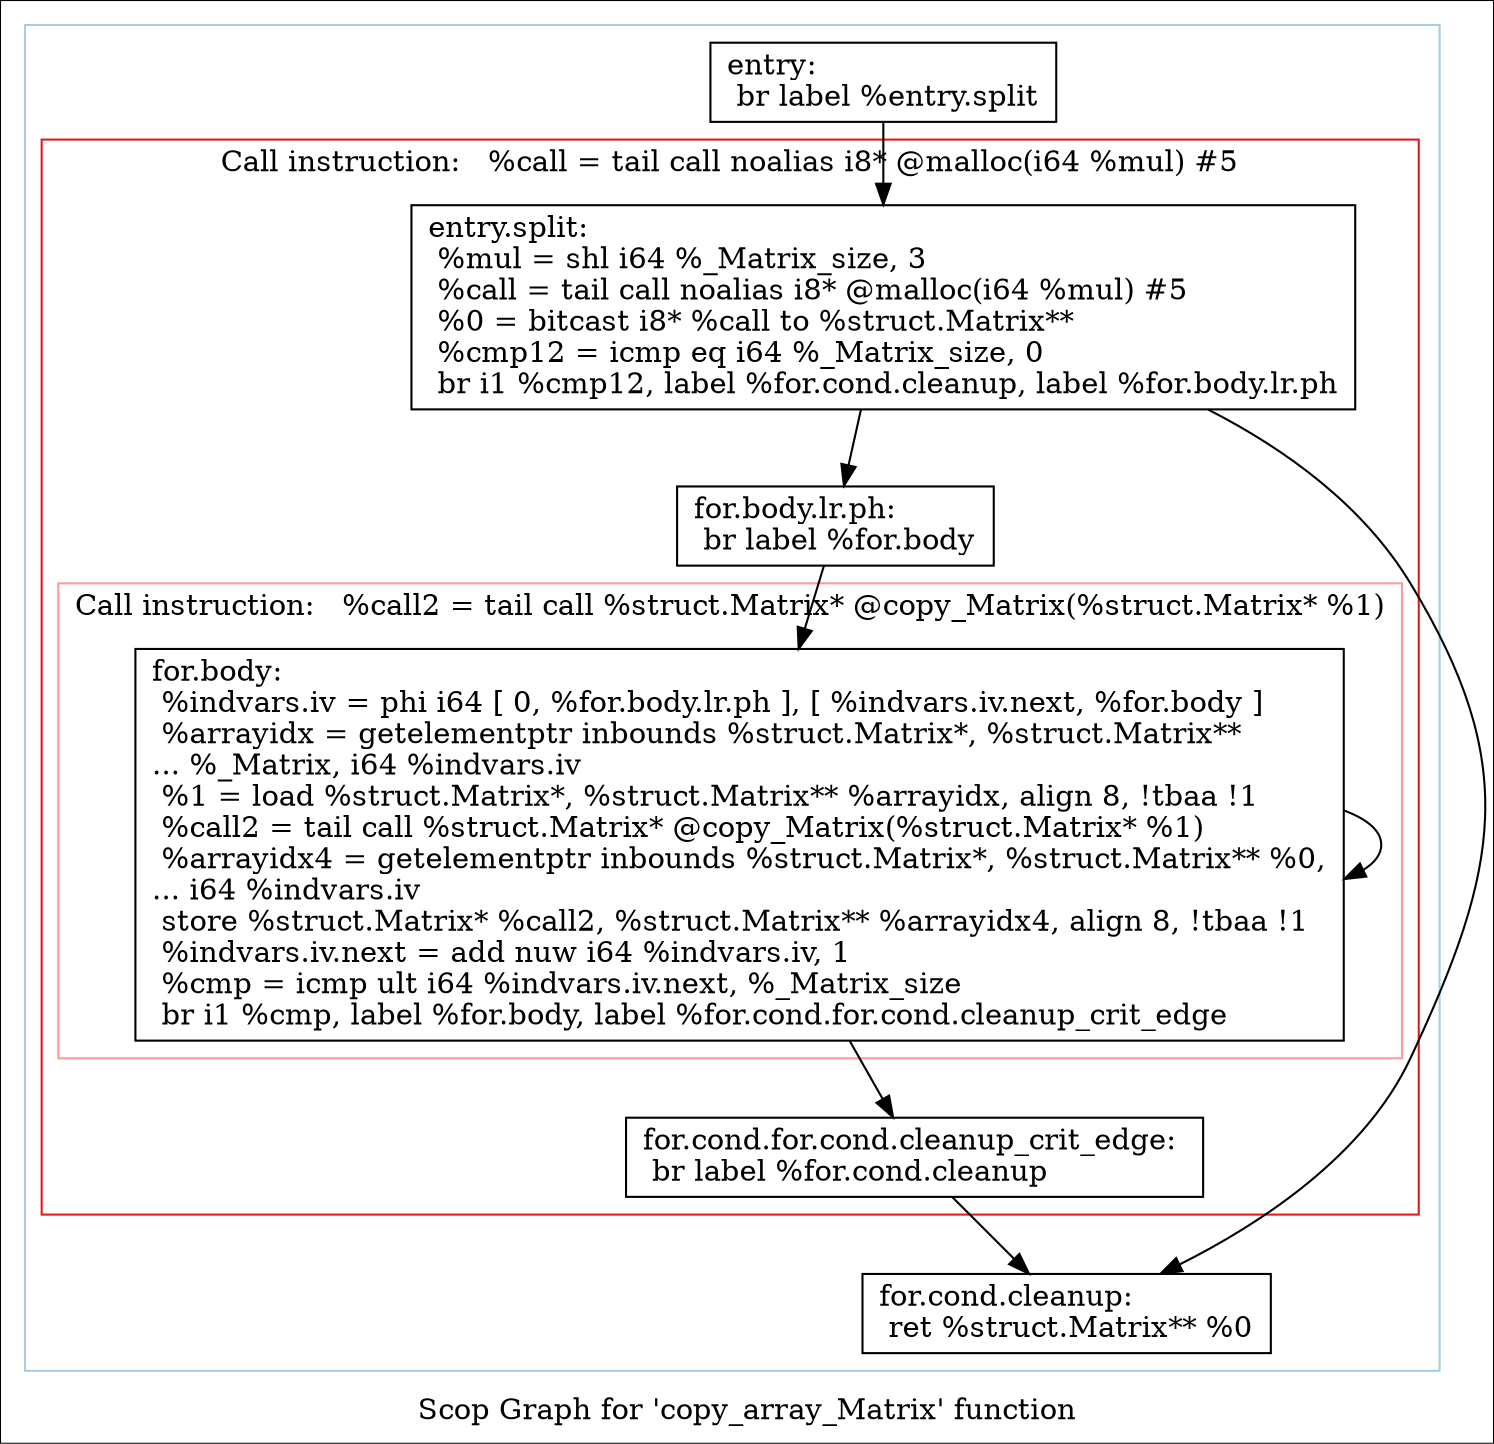 digraph "Scop Graph for 'copy_array_Matrix' function" {
	label="Scop Graph for 'copy_array_Matrix' function";

	Node0xc8e7db0 [shape=record,label="{entry:\l  br label %entry.split\l}"];
	Node0xc8e7db0 -> Node0xc88eaf0;
	Node0xc88eaf0 [shape=record,label="{entry.split:                                      \l  %mul = shl i64 %_Matrix_size, 3\l  %call = tail call noalias i8* @malloc(i64 %mul) #5\l  %0 = bitcast i8* %call to %struct.Matrix**\l  %cmp12 = icmp eq i64 %_Matrix_size, 0\l  br i1 %cmp12, label %for.cond.cleanup, label %for.body.lr.ph\l}"];
	Node0xc88eaf0 -> Node0xc889bf0;
	Node0xc88eaf0 -> Node0xc85cd40;
	Node0xc889bf0 [shape=record,label="{for.cond.cleanup:                                 \l  ret %struct.Matrix** %0\l}"];
	Node0xc85cd40 [shape=record,label="{for.body.lr.ph:                                   \l  br label %for.body\l}"];
	Node0xc85cd40 -> Node0xc88d890;
	Node0xc88d890 [shape=record,label="{for.body:                                         \l  %indvars.iv = phi i64 [ 0, %for.body.lr.ph ], [ %indvars.iv.next, %for.body ]\l  %arrayidx = getelementptr inbounds %struct.Matrix*, %struct.Matrix**\l... %_Matrix, i64 %indvars.iv\l  %1 = load %struct.Matrix*, %struct.Matrix** %arrayidx, align 8, !tbaa !1\l  %call2 = tail call %struct.Matrix* @copy_Matrix(%struct.Matrix* %1)\l  %arrayidx4 = getelementptr inbounds %struct.Matrix*, %struct.Matrix** %0,\l... i64 %indvars.iv\l  store %struct.Matrix* %call2, %struct.Matrix** %arrayidx4, align 8, !tbaa !1\l  %indvars.iv.next = add nuw i64 %indvars.iv, 1\l  %cmp = icmp ult i64 %indvars.iv.next, %_Matrix_size\l  br i1 %cmp, label %for.body, label %for.cond.for.cond.cleanup_crit_edge\l}"];
	Node0xc88d890 -> Node0xc88d890[constraint=false];
	Node0xc88d890 -> Node0xc88e1a0;
	Node0xc88e1a0 [shape=record,label="{for.cond.for.cond.cleanup_crit_edge:              \l  br label %for.cond.cleanup\l}"];
	Node0xc88e1a0 -> Node0xc889bf0;
	colorscheme = "paired12"
        subgraph cluster_0xc8eaaa0 {
          label = "";
          style = solid;
          color = 1
          subgraph cluster_0xc8771d0 {
            label = "Call instruction:   %call = tail call noalias i8* @malloc(i64 %mul) #5";
            style = solid;
            color = 6
            subgraph cluster_0xc8b0810 {
              label = "Call instruction:   %call2 = tail call %struct.Matrix* @copy_Matrix(%struct.Matrix* %1)";
              style = solid;
              color = 5
              Node0xc88d890;
            }
            Node0xc88eaf0;
            Node0xc85cd40;
            Node0xc88e1a0;
          }
          Node0xc8e7db0;
          Node0xc889bf0;
        }
}
